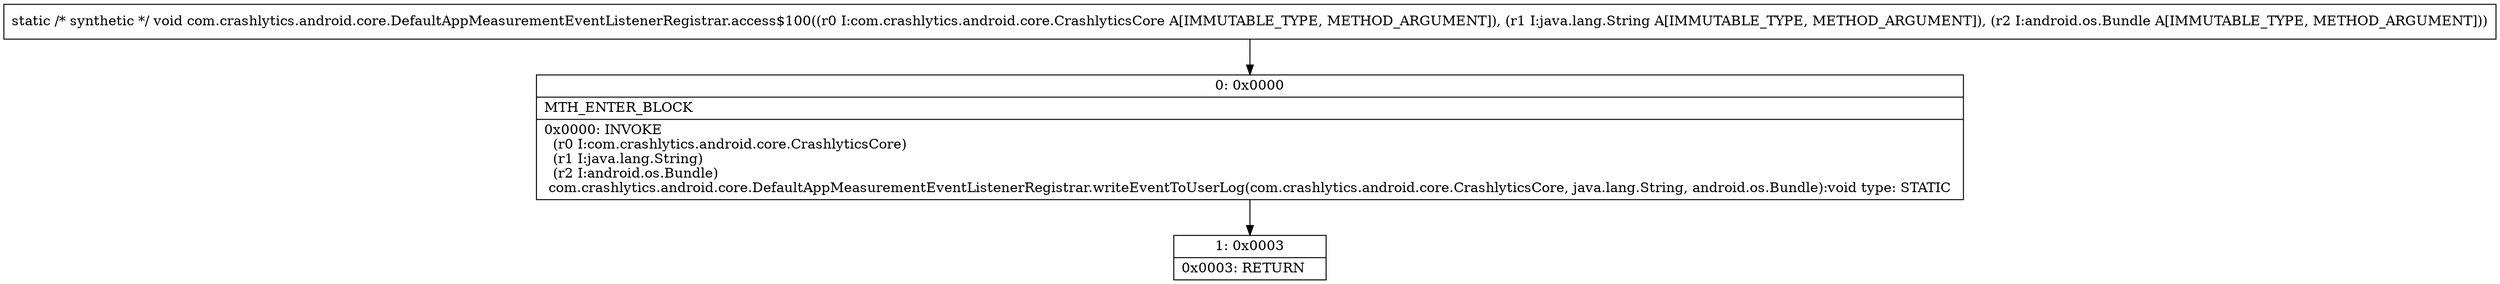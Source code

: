 digraph "CFG forcom.crashlytics.android.core.DefaultAppMeasurementEventListenerRegistrar.access$100(Lcom\/crashlytics\/android\/core\/CrashlyticsCore;Ljava\/lang\/String;Landroid\/os\/Bundle;)V" {
Node_0 [shape=record,label="{0\:\ 0x0000|MTH_ENTER_BLOCK\l|0x0000: INVOKE  \l  (r0 I:com.crashlytics.android.core.CrashlyticsCore)\l  (r1 I:java.lang.String)\l  (r2 I:android.os.Bundle)\l com.crashlytics.android.core.DefaultAppMeasurementEventListenerRegistrar.writeEventToUserLog(com.crashlytics.android.core.CrashlyticsCore, java.lang.String, android.os.Bundle):void type: STATIC \l}"];
Node_1 [shape=record,label="{1\:\ 0x0003|0x0003: RETURN   \l}"];
MethodNode[shape=record,label="{static \/* synthetic *\/ void com.crashlytics.android.core.DefaultAppMeasurementEventListenerRegistrar.access$100((r0 I:com.crashlytics.android.core.CrashlyticsCore A[IMMUTABLE_TYPE, METHOD_ARGUMENT]), (r1 I:java.lang.String A[IMMUTABLE_TYPE, METHOD_ARGUMENT]), (r2 I:android.os.Bundle A[IMMUTABLE_TYPE, METHOD_ARGUMENT])) }"];
MethodNode -> Node_0;
Node_0 -> Node_1;
}

